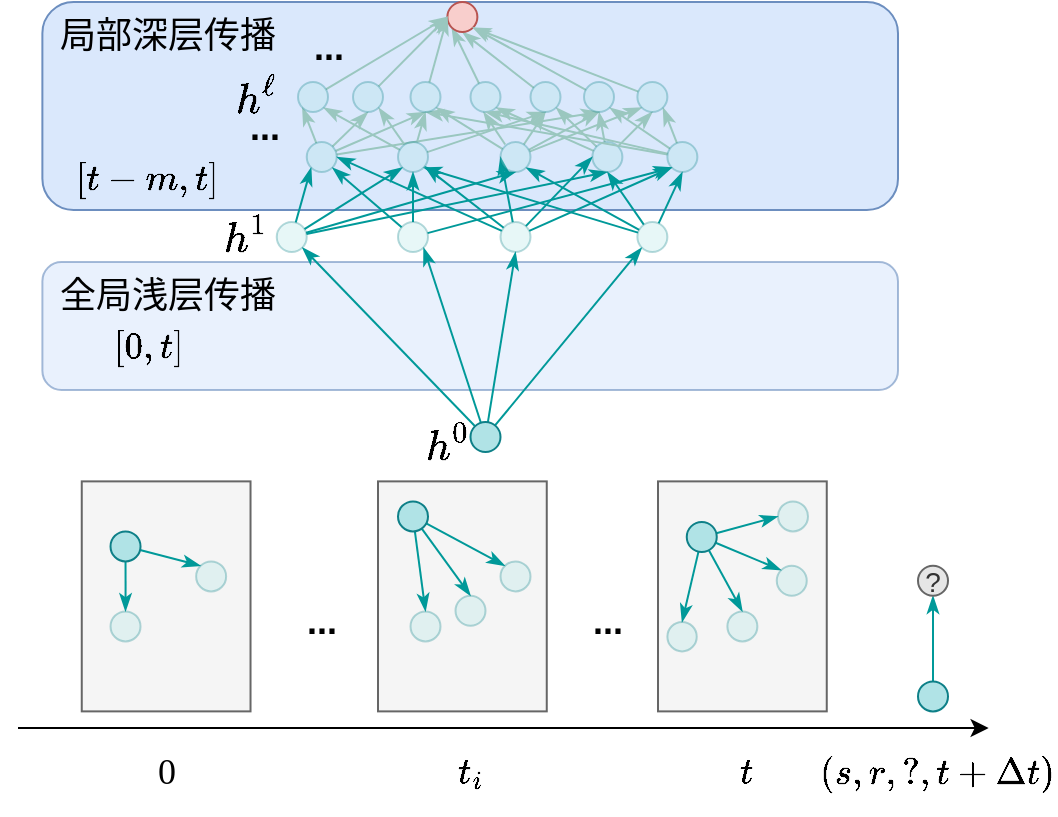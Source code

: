 <mxfile version="26.2.13" pages="2">
  <diagram name="第 1 页" id="WY_2qwwLoTZWnqwvN1N5">
    <mxGraphModel dx="2869" dy="1922" grid="1" gridSize="10" guides="1" tooltips="1" connect="1" arrows="1" fold="1" page="1" pageScale="1" pageWidth="827" pageHeight="1169" math="1" shadow="0">
      <root>
        <mxCell id="0" />
        <mxCell id="1" parent="0" />
        <mxCell id="pogm34RaVMidR476hEA9-1" value="" style="rounded=1;whiteSpace=wrap;html=1;fontFamily=Helvetica;fontSize=18;labelBackgroundColor=default;fillColor=#dae8fc;strokeColor=#6c8ebf;" parent="1" vertex="1">
          <mxGeometry x="-1097.81" y="-1050" width="427.81" height="104" as="geometry" />
        </mxCell>
        <mxCell id="pogm34RaVMidR476hEA9-2" value="" style="rounded=1;whiteSpace=wrap;html=1;fontFamily=Helvetica;fontSize=18;labelBackgroundColor=default;fillColor=#dae8fc;strokeColor=#6c8ebf;opacity=60;" parent="1" vertex="1">
          <mxGeometry x="-1097.81" y="-920" width="427.81" height="64" as="geometry" />
        </mxCell>
        <mxCell id="pogm34RaVMidR476hEA9-3" value="" style="rounded=0;whiteSpace=wrap;html=1;fillColor=#f5f5f5;strokeColor=#666666;fontColor=#333333;fontSize=18;" parent="1" vertex="1">
          <mxGeometry x="-1078.12" y="-810.31" width="84.38" height="115" as="geometry" />
        </mxCell>
        <mxCell id="pogm34RaVMidR476hEA9-4" style="edgeStyle=orthogonalEdgeStyle;curved=1;rounded=0;orthogonalLoop=1;jettySize=auto;html=1;entryX=0.5;entryY=0;entryDx=0;entryDy=0;strokeColor=#009999;endArrow=classicThin;endFill=1;fontSize=18;" parent="1" source="pogm34RaVMidR476hEA9-6" target="pogm34RaVMidR476hEA9-8" edge="1">
          <mxGeometry relative="1" as="geometry" />
        </mxCell>
        <mxCell id="pogm34RaVMidR476hEA9-5" style="edgeStyle=none;shape=connector;rounded=0;orthogonalLoop=1;jettySize=auto;html=1;entryX=0;entryY=0;entryDx=0;entryDy=0;strokeColor=#009999;align=center;verticalAlign=middle;fontFamily=Helvetica;fontSize=18;fontColor=default;labelBackgroundColor=default;endArrow=classicThin;endFill=1;" parent="1" source="pogm34RaVMidR476hEA9-6" target="pogm34RaVMidR476hEA9-7" edge="1">
          <mxGeometry relative="1" as="geometry" />
        </mxCell>
        <mxCell id="pogm34RaVMidR476hEA9-6" value="" style="ellipse;whiteSpace=wrap;html=1;aspect=fixed;fillColor=#b0e3e6;strokeColor=#0e8088;fontSize=18;" parent="1" vertex="1">
          <mxGeometry x="-1063.74" y="-785.31" width="15" height="15" as="geometry" />
        </mxCell>
        <mxCell id="pogm34RaVMidR476hEA9-7" value="" style="ellipse;whiteSpace=wrap;html=1;aspect=fixed;fillColor=#b0e3e6;strokeColor=#0e8088;opacity=30;fontSize=18;" parent="1" vertex="1">
          <mxGeometry x="-1020.93" y="-770.31" width="15" height="15" as="geometry" />
        </mxCell>
        <mxCell id="pogm34RaVMidR476hEA9-8" value="" style="ellipse;whiteSpace=wrap;html=1;aspect=fixed;fillColor=#b0e3e6;strokeColor=#0e8088;opacity=30;fontSize=18;" parent="1" vertex="1">
          <mxGeometry x="-1063.74" y="-745.31" width="15" height="15" as="geometry" />
        </mxCell>
        <mxCell id="pogm34RaVMidR476hEA9-9" value="" style="rounded=0;whiteSpace=wrap;html=1;fillColor=#f5f5f5;strokeColor=#666666;fontColor=#333333;fontSize=18;" parent="1" vertex="1">
          <mxGeometry x="-930.0" y="-810.31" width="84.38" height="115" as="geometry" />
        </mxCell>
        <mxCell id="pogm34RaVMidR476hEA9-10" style="rounded=0;orthogonalLoop=1;jettySize=auto;html=1;entryX=0.5;entryY=0;entryDx=0;entryDy=0;strokeColor=#009999;endArrow=classicThin;endFill=1;fontSize=18;" parent="1" source="pogm34RaVMidR476hEA9-13" target="pogm34RaVMidR476hEA9-15" edge="1">
          <mxGeometry relative="1" as="geometry" />
        </mxCell>
        <mxCell id="pogm34RaVMidR476hEA9-11" style="rounded=0;orthogonalLoop=1;jettySize=auto;html=1;entryX=0;entryY=0;entryDx=0;entryDy=0;strokeColor=#009999;align=center;verticalAlign=middle;fontFamily=Helvetica;fontSize=18;fontColor=default;labelBackgroundColor=default;endArrow=classicThin;endFill=1;" parent="1" source="pogm34RaVMidR476hEA9-13" target="pogm34RaVMidR476hEA9-16" edge="1">
          <mxGeometry relative="1" as="geometry" />
        </mxCell>
        <mxCell id="pogm34RaVMidR476hEA9-12" style="edgeStyle=none;shape=connector;rounded=0;orthogonalLoop=1;jettySize=auto;html=1;entryX=0.5;entryY=0;entryDx=0;entryDy=0;strokeColor=#009999;align=center;verticalAlign=middle;fontFamily=Helvetica;fontSize=18;fontColor=default;labelBackgroundColor=default;endArrow=classicThin;endFill=1;" parent="1" source="pogm34RaVMidR476hEA9-13" target="pogm34RaVMidR476hEA9-14" edge="1">
          <mxGeometry relative="1" as="geometry" />
        </mxCell>
        <mxCell id="pogm34RaVMidR476hEA9-13" value="" style="ellipse;whiteSpace=wrap;html=1;aspect=fixed;fillColor=#b0e3e6;strokeColor=#0e8088;fontSize=18;" parent="1" vertex="1">
          <mxGeometry x="-920.0" y="-800.31" width="15" height="15" as="geometry" />
        </mxCell>
        <mxCell id="pogm34RaVMidR476hEA9-14" value="" style="ellipse;whiteSpace=wrap;html=1;aspect=fixed;fillColor=#b0e3e6;strokeColor=#0e8088;opacity=30;fontSize=18;" parent="1" vertex="1">
          <mxGeometry x="-891.25" y="-753.12" width="15" height="15" as="geometry" />
        </mxCell>
        <mxCell id="pogm34RaVMidR476hEA9-15" value="" style="ellipse;whiteSpace=wrap;html=1;aspect=fixed;fillColor=#b0e3e6;strokeColor=#0e8088;opacity=30;fontSize=18;" parent="1" vertex="1">
          <mxGeometry x="-913.75" y="-745.31" width="15" height="15" as="geometry" />
        </mxCell>
        <mxCell id="pogm34RaVMidR476hEA9-16" value="" style="ellipse;whiteSpace=wrap;html=1;aspect=fixed;fillColor=#b0e3e6;strokeColor=#0e8088;opacity=30;fontSize=18;" parent="1" vertex="1">
          <mxGeometry x="-868.75" y="-770.31" width="15" height="15" as="geometry" />
        </mxCell>
        <mxCell id="pogm34RaVMidR476hEA9-17" value="" style="rounded=0;whiteSpace=wrap;html=1;fillColor=#f5f5f5;strokeColor=#666666;fontColor=#333333;fontSize=18;" parent="1" vertex="1">
          <mxGeometry x="-790" y="-810.31" width="84.38" height="115" as="geometry" />
        </mxCell>
        <mxCell id="pogm34RaVMidR476hEA9-18" style="edgeStyle=none;shape=connector;rounded=0;orthogonalLoop=1;jettySize=auto;html=1;entryX=0;entryY=0.5;entryDx=0;entryDy=0;strokeColor=#009999;align=center;verticalAlign=middle;fontFamily=Helvetica;fontSize=18;fontColor=default;labelBackgroundColor=default;endArrow=classicThin;endFill=1;" parent="1" source="pogm34RaVMidR476hEA9-22" target="pogm34RaVMidR476hEA9-23" edge="1">
          <mxGeometry relative="1" as="geometry" />
        </mxCell>
        <mxCell id="pogm34RaVMidR476hEA9-19" style="edgeStyle=none;shape=connector;rounded=0;orthogonalLoop=1;jettySize=auto;html=1;entryX=0;entryY=0;entryDx=0;entryDy=0;strokeColor=#009999;align=center;verticalAlign=middle;fontFamily=Helvetica;fontSize=18;fontColor=default;labelBackgroundColor=default;endArrow=classicThin;endFill=1;" parent="1" source="pogm34RaVMidR476hEA9-22" target="pogm34RaVMidR476hEA9-26" edge="1">
          <mxGeometry relative="1" as="geometry" />
        </mxCell>
        <mxCell id="pogm34RaVMidR476hEA9-20" style="edgeStyle=none;shape=connector;rounded=0;orthogonalLoop=1;jettySize=auto;html=1;entryX=0.5;entryY=1;entryDx=0;entryDy=0;strokeColor=#009999;align=center;verticalAlign=middle;fontFamily=Helvetica;fontSize=18;fontColor=default;labelBackgroundColor=default;endArrow=classicThin;endFill=1;" parent="1" source="pogm34RaVMidR476hEA9-22" target="pogm34RaVMidR476hEA9-24" edge="1">
          <mxGeometry relative="1" as="geometry" />
        </mxCell>
        <mxCell id="pogm34RaVMidR476hEA9-21" style="edgeStyle=none;shape=connector;rounded=0;orthogonalLoop=1;jettySize=auto;html=1;entryX=0.5;entryY=0;entryDx=0;entryDy=0;strokeColor=#009999;align=center;verticalAlign=middle;fontFamily=Helvetica;fontSize=18;fontColor=default;labelBackgroundColor=default;endArrow=classicThin;endFill=1;" parent="1" source="pogm34RaVMidR476hEA9-22" target="pogm34RaVMidR476hEA9-25" edge="1">
          <mxGeometry relative="1" as="geometry" />
        </mxCell>
        <mxCell id="pogm34RaVMidR476hEA9-22" value="" style="ellipse;whiteSpace=wrap;html=1;aspect=fixed;fillColor=#b0e3e6;strokeColor=#0e8088;fontSize=18;" parent="1" vertex="1">
          <mxGeometry x="-775.62" y="-790" width="15" height="15" as="geometry" />
        </mxCell>
        <mxCell id="pogm34RaVMidR476hEA9-23" value="" style="ellipse;whiteSpace=wrap;html=1;aspect=fixed;fillColor=#b0e3e6;strokeColor=#0e8088;opacity=30;fontSize=18;" parent="1" vertex="1">
          <mxGeometry x="-730" y="-800.31" width="15" height="15" as="geometry" />
        </mxCell>
        <mxCell id="pogm34RaVMidR476hEA9-24" value="" style="ellipse;whiteSpace=wrap;html=1;aspect=fixed;fillColor=#b0e3e6;strokeColor=#0e8088;opacity=30;direction=west;fontSize=18;" parent="1" vertex="1">
          <mxGeometry x="-755.31" y="-745.31" width="15" height="15" as="geometry" />
        </mxCell>
        <mxCell id="pogm34RaVMidR476hEA9-25" value="" style="ellipse;whiteSpace=wrap;html=1;aspect=fixed;fillColor=#b0e3e6;strokeColor=#0e8088;opacity=30;fontSize=18;" parent="1" vertex="1">
          <mxGeometry x="-785.31" y="-740" width="14.69" height="14.69" as="geometry" />
        </mxCell>
        <mxCell id="pogm34RaVMidR476hEA9-26" value="" style="ellipse;whiteSpace=wrap;html=1;aspect=fixed;fillColor=#b0e3e6;strokeColor=#0e8088;opacity=30;fontSize=18;" parent="1" vertex="1">
          <mxGeometry x="-730.62" y="-768.12" width="15" height="15" as="geometry" />
        </mxCell>
        <mxCell id="pogm34RaVMidR476hEA9-27" value="" style="endArrow=classic;html=1;rounded=0;fontSize=18;" parent="1" edge="1">
          <mxGeometry width="50" height="50" relative="1" as="geometry">
            <mxPoint x="-1110" y="-687" as="sourcePoint" />
            <mxPoint x="-624.68" y="-686.98" as="targetPoint" />
          </mxGeometry>
        </mxCell>
        <mxCell id="pogm34RaVMidR476hEA9-29" value="&lt;font face=&quot;Times New Roman&quot;&gt;0&lt;/font&gt;" style="text;html=1;align=center;verticalAlign=middle;resizable=0;points=[];autosize=1;strokeColor=none;fillColor=none;fontSize=18;" parent="1" vertex="1">
          <mxGeometry x="-1050.93" y="-685" width="30" height="40" as="geometry" />
        </mxCell>
        <mxCell id="pogm34RaVMidR476hEA9-30" value="&lt;font face=&quot;Times New Roman&quot;&gt;$$t_i$$&lt;/font&gt;" style="text;html=1;align=center;verticalAlign=middle;resizable=0;points=[];autosize=1;strokeColor=none;fillColor=none;fontSize=18;" parent="1" vertex="1">
          <mxGeometry x="-923.75" y="-685" width="80" height="40" as="geometry" />
        </mxCell>
        <mxCell id="pogm34RaVMidR476hEA9-31" value="&lt;font face=&quot;Times New Roman&quot;&gt;$$t$$&lt;/font&gt;" style="text;html=1;align=center;verticalAlign=middle;resizable=0;points=[];autosize=1;strokeColor=none;fillColor=none;fontSize=18;" parent="1" vertex="1">
          <mxGeometry x="-775.62" y="-685" width="60" height="40" as="geometry" />
        </mxCell>
        <mxCell id="pogm34RaVMidR476hEA9-32" value="&lt;b&gt;&lt;font&gt;...&lt;/font&gt;&lt;/b&gt;" style="text;html=1;align=center;verticalAlign=middle;whiteSpace=wrap;rounded=0;fontSize=18;" parent="1" vertex="1">
          <mxGeometry x="-845.31" y="-755.31" width="60" height="30" as="geometry" />
        </mxCell>
        <mxCell id="pogm34RaVMidR476hEA9-33" style="edgeStyle=none;shape=connector;rounded=0;orthogonalLoop=1;jettySize=auto;html=1;entryX=0.5;entryY=1;entryDx=0;entryDy=0;strokeColor=#009999;align=center;verticalAlign=middle;fontFamily=Helvetica;fontSize=18;fontColor=default;labelBackgroundColor=default;endArrow=classicThin;endFill=1;" parent="1" source="pogm34RaVMidR476hEA9-34" target="pogm34RaVMidR476hEA9-38" edge="1">
          <mxGeometry relative="1" as="geometry" />
        </mxCell>
        <mxCell id="pogm34RaVMidR476hEA9-34" value="" style="ellipse;whiteSpace=wrap;html=1;aspect=fixed;fillColor=#b0e3e6;strokeColor=#0e8088;fontSize=18;" parent="1" vertex="1">
          <mxGeometry x="-660.0" y="-710.31" width="15" height="15" as="geometry" />
        </mxCell>
        <mxCell id="pogm34RaVMidR476hEA9-35" value="" style="shape=tableRow;horizontal=0;startSize=0;swimlaneHead=0;swimlaneBody=0;strokeColor=inherit;top=0;left=0;bottom=0;right=0;collapsible=0;dropTarget=0;fillColor=none;points=[[0,0.5],[1,0.5]];portConstraint=eastwest;fontSize=18;" parent="1" vertex="1">
          <mxGeometry x="-1118.12" y="-840" width="40" height="10" as="geometry" />
        </mxCell>
        <mxCell id="pogm34RaVMidR476hEA9-36" value="" style="shape=tableRow;horizontal=0;startSize=0;swimlaneHead=0;swimlaneBody=0;strokeColor=inherit;top=0;left=0;bottom=0;right=0;collapsible=0;dropTarget=0;fillColor=none;points=[[0,0.5],[1,0.5]];portConstraint=eastwest;fontSize=18;" parent="1" vertex="1">
          <mxGeometry x="-1118.12" y="-856" width="40" height="10" as="geometry" />
        </mxCell>
        <mxCell id="pogm34RaVMidR476hEA9-37" value="&lt;font face=&quot;Times New Roman&quot;&gt;$$(s,r,?,t+\Delta t)$$&lt;/font&gt;" style="text;html=1;align=center;verticalAlign=middle;whiteSpace=wrap;rounded=0;fontFamily=Helvetica;fontSize=18;fontColor=default;labelBackgroundColor=none;" parent="1" vertex="1">
          <mxGeometry x="-680" y="-680" width="60" height="30" as="geometry" />
        </mxCell>
        <mxCell id="pogm34RaVMidR476hEA9-38" value="&lt;font style=&quot;font-size: 14px;&quot;&gt;?&lt;/font&gt;" style="ellipse;whiteSpace=wrap;html=1;aspect=fixed;fillColor=#E6E6E6;strokeColor=#666666;fontColor=#333333;fontSize=18;" parent="1" vertex="1">
          <mxGeometry x="-660" y="-768.12" width="15" height="15" as="geometry" />
        </mxCell>
        <mxCell id="pogm34RaVMidR476hEA9-39" value="&lt;b&gt;&lt;font&gt;...&lt;/font&gt;&lt;/b&gt;" style="text;html=1;align=center;verticalAlign=middle;whiteSpace=wrap;rounded=0;fontSize=18;" parent="1" vertex="1">
          <mxGeometry x="-988.13" y="-755.31" width="60" height="30" as="geometry" />
        </mxCell>
        <mxCell id="pogm34RaVMidR476hEA9-40" style="edgeStyle=none;shape=connector;rounded=0;orthogonalLoop=1;jettySize=auto;html=1;entryX=1;entryY=1;entryDx=0;entryDy=0;strokeColor=#009999;align=center;verticalAlign=middle;fontFamily=Helvetica;fontSize=18;fontColor=default;labelBackgroundColor=default;endArrow=classicThin;endFill=1;" parent="1" source="pogm34RaVMidR476hEA9-44" target="pogm34RaVMidR476hEA9-65" edge="1">
          <mxGeometry relative="1" as="geometry" />
        </mxCell>
        <mxCell id="pogm34RaVMidR476hEA9-41" style="edgeStyle=none;shape=connector;rounded=0;orthogonalLoop=1;jettySize=auto;html=1;entryX=1;entryY=1;entryDx=0;entryDy=0;strokeColor=#009999;align=center;verticalAlign=middle;fontFamily=Helvetica;fontSize=18;fontColor=default;labelBackgroundColor=default;endArrow=classicThin;endFill=1;" parent="1" source="pogm34RaVMidR476hEA9-44" target="pogm34RaVMidR476hEA9-49" edge="1">
          <mxGeometry relative="1" as="geometry" />
        </mxCell>
        <mxCell id="pogm34RaVMidR476hEA9-42" style="edgeStyle=none;shape=connector;rounded=0;orthogonalLoop=1;jettySize=auto;html=1;entryX=0.5;entryY=1;entryDx=0;entryDy=0;strokeColor=#009999;align=center;verticalAlign=middle;fontFamily=Helvetica;fontSize=18;fontColor=default;labelBackgroundColor=default;endArrow=classicThin;endFill=1;" parent="1" source="pogm34RaVMidR476hEA9-44" target="pogm34RaVMidR476hEA9-55" edge="1">
          <mxGeometry relative="1" as="geometry" />
        </mxCell>
        <mxCell id="pogm34RaVMidR476hEA9-43" style="edgeStyle=none;shape=connector;rounded=0;orthogonalLoop=1;jettySize=auto;html=1;entryX=0;entryY=1;entryDx=0;entryDy=0;strokeColor=#009999;align=center;verticalAlign=middle;fontFamily=Helvetica;fontSize=18;fontColor=default;labelBackgroundColor=default;endArrow=classicThin;endFill=1;" parent="1" source="pogm34RaVMidR476hEA9-44" target="pogm34RaVMidR476hEA9-60" edge="1">
          <mxGeometry relative="1" as="geometry" />
        </mxCell>
        <mxCell id="pogm34RaVMidR476hEA9-44" value="" style="ellipse;whiteSpace=wrap;html=1;aspect=fixed;fillColor=#b0e3e6;strokeColor=#0e8088;fontSize=18;" parent="1" vertex="1">
          <mxGeometry x="-883.75" y="-840" width="15" height="15" as="geometry" />
        </mxCell>
        <mxCell id="pogm34RaVMidR476hEA9-45" value="$$h^0$$" style="text;html=1;align=center;verticalAlign=middle;whiteSpace=wrap;rounded=0;fontFamily=Helvetica;fontSize=18;fontColor=default;labelBackgroundColor=none;" parent="1" vertex="1">
          <mxGeometry x="-910.31" y="-840" width="30" height="24" as="geometry" />
        </mxCell>
        <mxCell id="pogm34RaVMidR476hEA9-46" style="edgeStyle=none;shape=connector;rounded=0;orthogonalLoop=1;jettySize=auto;html=1;entryX=1;entryY=1;entryDx=0;entryDy=0;strokeColor=#009999;align=center;verticalAlign=middle;fontFamily=Helvetica;fontSize=18;fontColor=default;labelBackgroundColor=default;endArrow=classicThin;endFill=1;" parent="1" source="pogm34RaVMidR476hEA9-49" target="pogm34RaVMidR476hEA9-70" edge="1">
          <mxGeometry relative="1" as="geometry" />
        </mxCell>
        <mxCell id="pogm34RaVMidR476hEA9-47" style="edgeStyle=none;shape=connector;rounded=0;orthogonalLoop=1;jettySize=auto;html=1;entryX=0.5;entryY=1;entryDx=0;entryDy=0;strokeColor=#009999;align=center;verticalAlign=middle;fontFamily=Helvetica;fontSize=18;fontColor=default;labelBackgroundColor=default;endArrow=classicThin;endFill=1;" parent="1" source="pogm34RaVMidR476hEA9-49" target="pogm34RaVMidR476hEA9-75" edge="1">
          <mxGeometry relative="1" as="geometry" />
        </mxCell>
        <mxCell id="pogm34RaVMidR476hEA9-48" style="edgeStyle=none;shape=connector;rounded=0;orthogonalLoop=1;jettySize=auto;html=1;entryX=0;entryY=1;entryDx=0;entryDy=0;strokeColor=#009999;align=center;verticalAlign=middle;fontFamily=Helvetica;fontSize=18;fontColor=default;labelBackgroundColor=default;endArrow=classicThin;endFill=1;" parent="1" source="pogm34RaVMidR476hEA9-49" target="pogm34RaVMidR476hEA9-98" edge="1">
          <mxGeometry relative="1" as="geometry" />
        </mxCell>
        <mxCell id="pogm34RaVMidR476hEA9-49" value="" style="ellipse;whiteSpace=wrap;html=1;aspect=fixed;fillColor=#b0e3e6;strokeColor=#0e8088;opacity=30;fontSize=18;" parent="1" vertex="1">
          <mxGeometry x="-920" y="-940" width="15" height="15" as="geometry" />
        </mxCell>
        <mxCell id="pogm34RaVMidR476hEA9-50" style="edgeStyle=none;shape=connector;rounded=0;orthogonalLoop=1;jettySize=auto;html=1;entryX=0;entryY=0.5;entryDx=0;entryDy=0;strokeColor=#009999;align=center;verticalAlign=middle;fontFamily=Helvetica;fontSize=18;fontColor=default;labelBackgroundColor=default;endArrow=classicThin;endFill=1;" parent="1" source="pogm34RaVMidR476hEA9-55" target="pogm34RaVMidR476hEA9-81" edge="1">
          <mxGeometry relative="1" as="geometry" />
        </mxCell>
        <mxCell id="pogm34RaVMidR476hEA9-51" style="edgeStyle=none;shape=connector;rounded=0;orthogonalLoop=1;jettySize=auto;html=1;strokeColor=#009999;align=center;verticalAlign=middle;fontFamily=Helvetica;fontSize=18;fontColor=default;labelBackgroundColor=default;endArrow=classicThin;endFill=1;" parent="1" source="pogm34RaVMidR476hEA9-55" target="pogm34RaVMidR476hEA9-75" edge="1">
          <mxGeometry relative="1" as="geometry" />
        </mxCell>
        <mxCell id="pogm34RaVMidR476hEA9-52" style="edgeStyle=none;shape=connector;rounded=0;orthogonalLoop=1;jettySize=auto;html=1;entryX=0;entryY=0.5;entryDx=0;entryDy=0;strokeColor=#009999;align=center;verticalAlign=middle;fontFamily=Helvetica;fontSize=18;fontColor=default;labelBackgroundColor=default;endArrow=classicThin;endFill=1;" parent="1" source="pogm34RaVMidR476hEA9-55" target="pogm34RaVMidR476hEA9-86" edge="1">
          <mxGeometry relative="1" as="geometry" />
        </mxCell>
        <mxCell id="pogm34RaVMidR476hEA9-53" style="edgeStyle=none;shape=connector;rounded=0;orthogonalLoop=1;jettySize=auto;html=1;entryX=1;entryY=0.5;entryDx=0;entryDy=0;strokeColor=#009999;align=center;verticalAlign=middle;fontFamily=Helvetica;fontSize=18;fontColor=default;labelBackgroundColor=default;endArrow=classicThin;endFill=1;" parent="1" source="pogm34RaVMidR476hEA9-55" target="pogm34RaVMidR476hEA9-70" edge="1">
          <mxGeometry relative="1" as="geometry" />
        </mxCell>
        <mxCell id="pogm34RaVMidR476hEA9-54" style="edgeStyle=none;shape=connector;rounded=0;orthogonalLoop=1;jettySize=auto;html=1;entryX=0;entryY=1;entryDx=0;entryDy=0;strokeColor=#009999;align=center;verticalAlign=middle;fontFamily=Helvetica;fontSize=18;fontColor=default;labelBackgroundColor=default;endArrow=classicThin;endFill=1;" parent="1" source="pogm34RaVMidR476hEA9-55" target="pogm34RaVMidR476hEA9-98" edge="1">
          <mxGeometry relative="1" as="geometry" />
        </mxCell>
        <mxCell id="pogm34RaVMidR476hEA9-55" value="" style="ellipse;whiteSpace=wrap;html=1;aspect=fixed;fillColor=#b0e3e6;strokeColor=#0e8088;opacity=30;fontSize=18;" parent="1" vertex="1">
          <mxGeometry x="-868.75" y="-940" width="15" height="15" as="geometry" />
        </mxCell>
        <mxCell id="pogm34RaVMidR476hEA9-56" style="edgeStyle=none;shape=connector;rounded=0;orthogonalLoop=1;jettySize=auto;html=1;entryX=1;entryY=1;entryDx=0;entryDy=0;strokeColor=#009999;align=center;verticalAlign=middle;fontFamily=Helvetica;fontSize=18;fontColor=default;labelBackgroundColor=default;endArrow=classicThin;endFill=1;" parent="1" source="pogm34RaVMidR476hEA9-60" target="pogm34RaVMidR476hEA9-81" edge="1">
          <mxGeometry relative="1" as="geometry" />
        </mxCell>
        <mxCell id="pogm34RaVMidR476hEA9-57" style="edgeStyle=none;shape=connector;rounded=0;orthogonalLoop=1;jettySize=auto;html=1;entryX=0.5;entryY=1;entryDx=0;entryDy=0;strokeColor=#009999;align=center;verticalAlign=middle;fontFamily=Helvetica;fontSize=18;fontColor=default;labelBackgroundColor=default;endArrow=classicThin;endFill=1;" parent="1" source="pogm34RaVMidR476hEA9-60" target="pogm34RaVMidR476hEA9-86" edge="1">
          <mxGeometry relative="1" as="geometry" />
        </mxCell>
        <mxCell id="pogm34RaVMidR476hEA9-58" style="edgeStyle=none;shape=connector;rounded=0;orthogonalLoop=1;jettySize=auto;html=1;entryX=1;entryY=1;entryDx=0;entryDy=0;strokeColor=#009999;align=center;verticalAlign=middle;fontFamily=Helvetica;fontSize=18;fontColor=default;labelBackgroundColor=default;endArrow=classicThin;endFill=1;" parent="1" source="pogm34RaVMidR476hEA9-60" target="pogm34RaVMidR476hEA9-75" edge="1">
          <mxGeometry relative="1" as="geometry" />
        </mxCell>
        <mxCell id="pogm34RaVMidR476hEA9-59" style="edgeStyle=none;shape=connector;rounded=0;orthogonalLoop=1;jettySize=auto;html=1;entryX=0.5;entryY=1;entryDx=0;entryDy=0;strokeColor=#009999;align=center;verticalAlign=middle;fontFamily=Helvetica;fontSize=18;fontColor=default;labelBackgroundColor=default;endArrow=classicThin;endFill=1;" parent="1" source="pogm34RaVMidR476hEA9-60" target="pogm34RaVMidR476hEA9-98" edge="1">
          <mxGeometry relative="1" as="geometry" />
        </mxCell>
        <mxCell id="pogm34RaVMidR476hEA9-60" value="" style="ellipse;whiteSpace=wrap;html=1;aspect=fixed;fillColor=#b0e3e6;strokeColor=#0e8088;opacity=30;fontSize=18;" parent="1" vertex="1">
          <mxGeometry x="-800.31" y="-940" width="15" height="15" as="geometry" />
        </mxCell>
        <mxCell id="pogm34RaVMidR476hEA9-61" style="edgeStyle=none;shape=connector;rounded=0;orthogonalLoop=1;jettySize=auto;html=1;entryX=0;entryY=1;entryDx=0;entryDy=0;strokeColor=#009999;align=center;verticalAlign=middle;fontFamily=Helvetica;fontSize=18;fontColor=default;labelBackgroundColor=default;endArrow=classicThin;endFill=1;" parent="1" source="pogm34RaVMidR476hEA9-65" target="pogm34RaVMidR476hEA9-70" edge="1">
          <mxGeometry relative="1" as="geometry" />
        </mxCell>
        <mxCell id="pogm34RaVMidR476hEA9-62" style="edgeStyle=none;shape=connector;rounded=0;orthogonalLoop=1;jettySize=auto;html=1;entryX=0;entryY=1;entryDx=0;entryDy=0;strokeColor=#009999;align=center;verticalAlign=middle;fontFamily=Helvetica;fontSize=18;fontColor=default;labelBackgroundColor=default;endArrow=classicThin;endFill=1;" parent="1" source="pogm34RaVMidR476hEA9-65" target="pogm34RaVMidR476hEA9-75" edge="1">
          <mxGeometry relative="1" as="geometry" />
        </mxCell>
        <mxCell id="pogm34RaVMidR476hEA9-63" style="edgeStyle=none;shape=connector;rounded=0;orthogonalLoop=1;jettySize=auto;html=1;entryX=0.5;entryY=1;entryDx=0;entryDy=0;strokeColor=#009999;align=center;verticalAlign=middle;fontFamily=Helvetica;fontSize=18;fontColor=default;labelBackgroundColor=default;endArrow=classicThin;endFill=1;" parent="1" source="pogm34RaVMidR476hEA9-65" target="pogm34RaVMidR476hEA9-81" edge="1">
          <mxGeometry relative="1" as="geometry" />
        </mxCell>
        <mxCell id="pogm34RaVMidR476hEA9-64" style="edgeStyle=none;shape=connector;rounded=0;orthogonalLoop=1;jettySize=auto;html=1;entryX=0.5;entryY=1;entryDx=0;entryDy=0;strokeColor=#009999;align=center;verticalAlign=middle;fontFamily=Helvetica;fontSize=18;fontColor=default;labelBackgroundColor=default;endArrow=classicThin;endFill=1;" parent="1" source="pogm34RaVMidR476hEA9-65" target="pogm34RaVMidR476hEA9-86" edge="1">
          <mxGeometry relative="1" as="geometry" />
        </mxCell>
        <mxCell id="pogm34RaVMidR476hEA9-65" value="" style="ellipse;whiteSpace=wrap;html=1;aspect=fixed;fillColor=#b0e3e6;strokeColor=#0e8088;opacity=30;fontSize=18;" parent="1" vertex="1">
          <mxGeometry x="-980.63" y="-940" width="15" height="15" as="geometry" />
        </mxCell>
        <mxCell id="pogm34RaVMidR476hEA9-66" style="edgeStyle=none;shape=connector;rounded=0;orthogonalLoop=1;jettySize=auto;html=1;entryX=0;entryY=1;entryDx=0;entryDy=0;strokeColor=#9AC7BF;align=center;verticalAlign=middle;fontFamily=Helvetica;fontSize=18;fontColor=default;labelBackgroundColor=default;endArrow=classicThin;endFill=1;" parent="1" source="pogm34RaVMidR476hEA9-70" target="pogm34RaVMidR476hEA9-100" edge="1">
          <mxGeometry relative="1" as="geometry" />
        </mxCell>
        <mxCell id="pogm34RaVMidR476hEA9-67" style="edgeStyle=none;shape=connector;rounded=0;orthogonalLoop=1;jettySize=auto;html=1;entryX=0.5;entryY=1;entryDx=0;entryDy=0;strokeColor=#9AC7BF;align=center;verticalAlign=middle;fontFamily=Helvetica;fontSize=18;fontColor=default;labelBackgroundColor=default;endArrow=classicThin;endFill=1;" parent="1" source="pogm34RaVMidR476hEA9-70" target="pogm34RaVMidR476hEA9-88" edge="1">
          <mxGeometry relative="1" as="geometry" />
        </mxCell>
        <mxCell id="pogm34RaVMidR476hEA9-68" style="edgeStyle=none;shape=connector;rounded=0;orthogonalLoop=1;jettySize=auto;html=1;entryX=0.5;entryY=1;entryDx=0;entryDy=0;strokeColor=#9AC7BF;align=center;verticalAlign=middle;fontFamily=Helvetica;fontSize=18;fontColor=default;labelBackgroundColor=default;endArrow=classicThin;endFill=1;" parent="1" source="pogm34RaVMidR476hEA9-70" target="pogm34RaVMidR476hEA9-102" edge="1">
          <mxGeometry relative="1" as="geometry" />
        </mxCell>
        <mxCell id="pogm34RaVMidR476hEA9-69" style="edgeStyle=none;shape=connector;rounded=0;orthogonalLoop=1;jettySize=auto;html=1;entryX=0.5;entryY=1;entryDx=0;entryDy=0;strokeColor=#9AC7BF;align=center;verticalAlign=middle;fontFamily=Helvetica;fontSize=18;fontColor=default;labelBackgroundColor=default;endArrow=classicThin;endFill=1;" parent="1" source="pogm34RaVMidR476hEA9-70" target="pogm34RaVMidR476hEA9-104" edge="1">
          <mxGeometry relative="1" as="geometry" />
        </mxCell>
        <mxCell id="pogm34RaVMidR476hEA9-70" value="" style="ellipse;whiteSpace=wrap;html=1;aspect=fixed;fillColor=#b0e3e6;strokeColor=#0e8088;opacity=30;fontSize=18;" parent="1" vertex="1">
          <mxGeometry x="-965.63" y="-980" width="15" height="15" as="geometry" />
        </mxCell>
        <mxCell id="pogm34RaVMidR476hEA9-71" style="edgeStyle=none;shape=connector;rounded=0;orthogonalLoop=1;jettySize=auto;html=1;entryX=1;entryY=1;entryDx=0;entryDy=0;strokeColor=#9AC7BF;align=center;verticalAlign=middle;fontFamily=Helvetica;fontSize=18;fontColor=default;labelBackgroundColor=default;endArrow=classicThin;endFill=1;" parent="1" source="pogm34RaVMidR476hEA9-75" target="pogm34RaVMidR476hEA9-88" edge="1">
          <mxGeometry relative="1" as="geometry" />
        </mxCell>
        <mxCell id="pogm34RaVMidR476hEA9-72" style="edgeStyle=none;shape=connector;rounded=0;orthogonalLoop=1;jettySize=auto;html=1;entryX=1;entryY=1;entryDx=0;entryDy=0;strokeColor=#9AC7BF;align=center;verticalAlign=middle;fontFamily=Helvetica;fontSize=18;fontColor=default;labelBackgroundColor=default;endArrow=classicThin;endFill=1;" parent="1" source="pogm34RaVMidR476hEA9-75" target="pogm34RaVMidR476hEA9-100" edge="1">
          <mxGeometry relative="1" as="geometry" />
        </mxCell>
        <mxCell id="pogm34RaVMidR476hEA9-73" style="edgeStyle=none;shape=connector;rounded=0;orthogonalLoop=1;jettySize=auto;html=1;entryX=0.5;entryY=1;entryDx=0;entryDy=0;strokeColor=#9AC7BF;align=center;verticalAlign=middle;fontFamily=Helvetica;fontSize=18;fontColor=default;labelBackgroundColor=default;endArrow=classicThin;endFill=1;" parent="1" source="pogm34RaVMidR476hEA9-75" target="pogm34RaVMidR476hEA9-102" edge="1">
          <mxGeometry relative="1" as="geometry" />
        </mxCell>
        <mxCell id="pogm34RaVMidR476hEA9-74" style="edgeStyle=none;shape=connector;rounded=0;orthogonalLoop=1;jettySize=auto;html=1;entryX=0.5;entryY=1;entryDx=0;entryDy=0;strokeColor=#9AC7BF;align=center;verticalAlign=middle;fontFamily=Helvetica;fontSize=18;fontColor=default;labelBackgroundColor=default;endArrow=classicThin;endFill=1;" parent="1" source="pogm34RaVMidR476hEA9-75" target="pogm34RaVMidR476hEA9-92" edge="1">
          <mxGeometry relative="1" as="geometry" />
        </mxCell>
        <mxCell id="pogm34RaVMidR476hEA9-75" value="" style="ellipse;whiteSpace=wrap;html=1;aspect=fixed;fillColor=#b0e3e6;strokeColor=#0e8088;opacity=30;fontSize=18;" parent="1" vertex="1">
          <mxGeometry x="-920" y="-980" width="15" height="15" as="geometry" />
        </mxCell>
        <mxCell id="pogm34RaVMidR476hEA9-76" style="edgeStyle=none;shape=connector;rounded=0;orthogonalLoop=1;jettySize=auto;html=1;entryX=1;entryY=1;entryDx=0;entryDy=0;strokeColor=#9AC7BF;align=center;verticalAlign=middle;fontFamily=Helvetica;fontSize=18;fontColor=default;labelBackgroundColor=default;endArrow=classicThin;endFill=1;" parent="1" source="pogm34RaVMidR476hEA9-81" target="pogm34RaVMidR476hEA9-102" edge="1">
          <mxGeometry relative="1" as="geometry" />
        </mxCell>
        <mxCell id="pogm34RaVMidR476hEA9-77" style="edgeStyle=none;shape=connector;rounded=0;orthogonalLoop=1;jettySize=auto;html=1;entryX=0.5;entryY=1;entryDx=0;entryDy=0;strokeColor=#9AC7BF;align=center;verticalAlign=middle;fontFamily=Helvetica;fontSize=18;fontColor=default;labelBackgroundColor=default;endArrow=classicThin;endFill=1;" parent="1" edge="1">
          <mxGeometry relative="1" as="geometry">
            <mxPoint x="-866.41" y="-978.74" as="sourcePoint" />
            <mxPoint x="-877.25" y="-995" as="targetPoint" />
          </mxGeometry>
        </mxCell>
        <mxCell id="pogm34RaVMidR476hEA9-78" style="edgeStyle=none;shape=connector;rounded=0;orthogonalLoop=1;jettySize=auto;html=1;entryX=0.5;entryY=1;entryDx=0;entryDy=0;strokeColor=#9AC7BF;align=center;verticalAlign=middle;fontFamily=Helvetica;fontSize=18;fontColor=default;labelBackgroundColor=default;endArrow=classicThin;endFill=1;" parent="1" source="pogm34RaVMidR476hEA9-81" target="pogm34RaVMidR476hEA9-92" edge="1">
          <mxGeometry relative="1" as="geometry" />
        </mxCell>
        <mxCell id="pogm34RaVMidR476hEA9-79" style="edgeStyle=none;shape=connector;rounded=0;orthogonalLoop=1;jettySize=auto;html=1;entryX=0.5;entryY=1;entryDx=0;entryDy=0;strokeColor=#9AC7BF;align=center;verticalAlign=middle;fontFamily=Helvetica;fontSize=18;fontColor=default;labelBackgroundColor=default;endArrow=classicThin;endFill=1;" parent="1" source="pogm34RaVMidR476hEA9-81" target="pogm34RaVMidR476hEA9-104" edge="1">
          <mxGeometry relative="1" as="geometry" />
        </mxCell>
        <mxCell id="pogm34RaVMidR476hEA9-80" style="edgeStyle=none;shape=connector;rounded=0;orthogonalLoop=1;jettySize=auto;html=1;entryX=0;entryY=1;entryDx=0;entryDy=0;strokeColor=#9AC7BF;align=center;verticalAlign=middle;fontFamily=Helvetica;fontSize=18;fontColor=default;labelBackgroundColor=default;endArrow=classicThin;endFill=1;" parent="1" source="pogm34RaVMidR476hEA9-81" target="pogm34RaVMidR476hEA9-106" edge="1">
          <mxGeometry relative="1" as="geometry" />
        </mxCell>
        <mxCell id="pogm34RaVMidR476hEA9-81" value="" style="ellipse;whiteSpace=wrap;html=1;aspect=fixed;fillColor=#b0e3e6;strokeColor=#0e8088;opacity=30;fontSize=18;" parent="1" vertex="1">
          <mxGeometry x="-868.75" y="-980" width="15" height="15" as="geometry" />
        </mxCell>
        <mxCell id="pogm34RaVMidR476hEA9-82" style="edgeStyle=none;shape=connector;rounded=0;orthogonalLoop=1;jettySize=auto;html=1;entryX=1;entryY=1;entryDx=0;entryDy=0;strokeColor=#9AC7BF;align=center;verticalAlign=middle;fontFamily=Helvetica;fontSize=18;fontColor=default;labelBackgroundColor=default;endArrow=classicThin;endFill=1;" parent="1" source="pogm34RaVMidR476hEA9-86" target="pogm34RaVMidR476hEA9-90" edge="1">
          <mxGeometry relative="1" as="geometry" />
        </mxCell>
        <mxCell id="pogm34RaVMidR476hEA9-83" style="edgeStyle=none;shape=connector;rounded=0;orthogonalLoop=1;jettySize=auto;html=1;entryX=1;entryY=1;entryDx=0;entryDy=0;strokeColor=#9AC7BF;align=center;verticalAlign=middle;fontFamily=Helvetica;fontSize=18;fontColor=default;labelBackgroundColor=default;endArrow=classicThin;endFill=1;" parent="1" source="pogm34RaVMidR476hEA9-86" target="pogm34RaVMidR476hEA9-92" edge="1">
          <mxGeometry relative="1" as="geometry" />
        </mxCell>
        <mxCell id="pogm34RaVMidR476hEA9-84" style="edgeStyle=none;shape=connector;rounded=0;orthogonalLoop=1;jettySize=auto;html=1;entryX=0.5;entryY=1;entryDx=0;entryDy=0;strokeColor=#9AC7BF;align=center;verticalAlign=middle;fontFamily=Helvetica;fontSize=18;fontColor=default;labelBackgroundColor=default;endArrow=classicThin;endFill=1;" parent="1" source="pogm34RaVMidR476hEA9-86" target="pogm34RaVMidR476hEA9-104" edge="1">
          <mxGeometry relative="1" as="geometry" />
        </mxCell>
        <mxCell id="pogm34RaVMidR476hEA9-85" style="edgeStyle=none;shape=connector;rounded=0;orthogonalLoop=1;jettySize=auto;html=1;entryX=0.5;entryY=1;entryDx=0;entryDy=0;strokeColor=#9AC7BF;align=center;verticalAlign=middle;fontFamily=Helvetica;fontSize=18;fontColor=default;labelBackgroundColor=default;endArrow=classicThin;endFill=1;" parent="1" source="pogm34RaVMidR476hEA9-86" target="pogm34RaVMidR476hEA9-106" edge="1">
          <mxGeometry relative="1" as="geometry" />
        </mxCell>
        <mxCell id="pogm34RaVMidR476hEA9-86" value="" style="ellipse;whiteSpace=wrap;html=1;aspect=fixed;fillColor=#b0e3e6;strokeColor=#0e8088;opacity=30;fontSize=18;" parent="1" vertex="1">
          <mxGeometry x="-822.81" y="-980" width="15" height="15" as="geometry" />
        </mxCell>
        <mxCell id="pogm34RaVMidR476hEA9-87" style="edgeStyle=none;shape=connector;rounded=0;orthogonalLoop=1;jettySize=auto;html=1;entryX=0;entryY=0.5;entryDx=0;entryDy=0;strokeColor=#9AC7BF;align=center;verticalAlign=middle;fontFamily=Helvetica;fontSize=18;fontColor=default;labelBackgroundColor=default;endArrow=classicThin;endFill=1;" parent="1" source="pogm34RaVMidR476hEA9-88" target="pogm34RaVMidR476hEA9-93" edge="1">
          <mxGeometry relative="1" as="geometry" />
        </mxCell>
        <mxCell id="pogm34RaVMidR476hEA9-88" value="" style="ellipse;whiteSpace=wrap;html=1;aspect=fixed;fillColor=#b0e3e6;strokeColor=#0e8088;opacity=30;fontSize=18;" parent="1" vertex="1">
          <mxGeometry x="-942.5" y="-1010" width="15" height="15" as="geometry" />
        </mxCell>
        <mxCell id="pogm34RaVMidR476hEA9-89" style="edgeStyle=none;shape=connector;rounded=0;orthogonalLoop=1;jettySize=auto;html=1;entryX=0;entryY=1;entryDx=0;entryDy=0;strokeColor=#9AC7BF;align=center;verticalAlign=middle;fontFamily=Helvetica;fontSize=18;fontColor=default;labelBackgroundColor=default;endArrow=classicThin;endFill=1;" parent="1" source="pogm34RaVMidR476hEA9-90" target="pogm34RaVMidR476hEA9-93" edge="1">
          <mxGeometry relative="1" as="geometry" />
        </mxCell>
        <mxCell id="pogm34RaVMidR476hEA9-90" value="" style="ellipse;whiteSpace=wrap;html=1;aspect=fixed;fillColor=#b0e3e6;strokeColor=#0e8088;opacity=30;fontSize=18;" parent="1" vertex="1">
          <mxGeometry x="-883.75" y="-1010" width="15" height="15" as="geometry" />
        </mxCell>
        <mxCell id="pogm34RaVMidR476hEA9-91" style="edgeStyle=none;shape=connector;rounded=0;orthogonalLoop=1;jettySize=auto;html=1;entryX=0.5;entryY=1;entryDx=0;entryDy=0;strokeColor=#9AC7BF;align=center;verticalAlign=middle;fontFamily=Helvetica;fontSize=18;fontColor=default;labelBackgroundColor=default;endArrow=classicThin;endFill=1;" parent="1" source="pogm34RaVMidR476hEA9-92" target="pogm34RaVMidR476hEA9-93" edge="1">
          <mxGeometry relative="1" as="geometry" />
        </mxCell>
        <mxCell id="pogm34RaVMidR476hEA9-92" value="" style="ellipse;whiteSpace=wrap;html=1;aspect=fixed;fillColor=#b0e3e6;strokeColor=#0e8088;opacity=30;fontSize=18;" parent="1" vertex="1">
          <mxGeometry x="-853.75" y="-1010" width="15" height="15" as="geometry" />
        </mxCell>
        <mxCell id="pogm34RaVMidR476hEA9-93" value="" style="ellipse;whiteSpace=wrap;html=1;aspect=fixed;fillColor=#f8cecc;strokeColor=#b85450;fontSize=18;" parent="1" vertex="1">
          <mxGeometry x="-895.31" y="-1050" width="15" height="15" as="geometry" />
        </mxCell>
        <mxCell id="pogm34RaVMidR476hEA9-94" style="edgeStyle=none;shape=connector;rounded=0;orthogonalLoop=1;jettySize=auto;html=1;entryX=0.5;entryY=1;entryDx=0;entryDy=0;strokeColor=#9AC7BF;align=center;verticalAlign=middle;fontFamily=Helvetica;fontSize=18;fontColor=default;labelBackgroundColor=default;endArrow=classicThin;endFill=1;" parent="1" source="pogm34RaVMidR476hEA9-98" target="pogm34RaVMidR476hEA9-102" edge="1">
          <mxGeometry relative="1" as="geometry" />
        </mxCell>
        <mxCell id="pogm34RaVMidR476hEA9-95" style="edgeStyle=none;shape=connector;rounded=0;orthogonalLoop=1;jettySize=auto;html=1;entryX=0.5;entryY=1;entryDx=0;entryDy=0;strokeColor=#9AC7BF;align=center;verticalAlign=middle;fontFamily=Helvetica;fontSize=18;fontColor=default;labelBackgroundColor=default;endArrow=classicThin;endFill=1;" parent="1" source="pogm34RaVMidR476hEA9-98" target="pogm34RaVMidR476hEA9-90" edge="1">
          <mxGeometry relative="1" as="geometry" />
        </mxCell>
        <mxCell id="pogm34RaVMidR476hEA9-96" style="edgeStyle=none;shape=connector;rounded=0;orthogonalLoop=1;jettySize=auto;html=1;entryX=1;entryY=1;entryDx=0;entryDy=0;strokeColor=#9AC7BF;align=center;verticalAlign=middle;fontFamily=Helvetica;fontSize=18;fontColor=default;labelBackgroundColor=default;endArrow=classicThin;endFill=1;" parent="1" source="pogm34RaVMidR476hEA9-98" target="pogm34RaVMidR476hEA9-104" edge="1">
          <mxGeometry relative="1" as="geometry" />
        </mxCell>
        <mxCell id="pogm34RaVMidR476hEA9-97" style="edgeStyle=none;shape=connector;rounded=0;orthogonalLoop=1;jettySize=auto;html=1;entryX=1;entryY=1;entryDx=0;entryDy=0;strokeColor=#9AC7BF;align=center;verticalAlign=middle;fontFamily=Helvetica;fontSize=18;fontColor=default;labelBackgroundColor=default;endArrow=classicThin;endFill=1;" parent="1" source="pogm34RaVMidR476hEA9-98" target="pogm34RaVMidR476hEA9-106" edge="1">
          <mxGeometry relative="1" as="geometry" />
        </mxCell>
        <mxCell id="pogm34RaVMidR476hEA9-98" value="" style="ellipse;whiteSpace=wrap;html=1;aspect=fixed;fillColor=#b0e3e6;strokeColor=#0e8088;opacity=30;fontSize=18;" parent="1" vertex="1">
          <mxGeometry x="-785.31" y="-980" width="15" height="15" as="geometry" />
        </mxCell>
        <mxCell id="pogm34RaVMidR476hEA9-99" style="edgeStyle=none;shape=connector;rounded=0;orthogonalLoop=1;jettySize=auto;html=1;entryX=0;entryY=0.5;entryDx=0;entryDy=0;strokeColor=#9AC7BF;align=center;verticalAlign=middle;fontFamily=Helvetica;fontSize=18;fontColor=default;labelBackgroundColor=default;endArrow=classicThin;endFill=1;textOpacity=10;" parent="1" source="pogm34RaVMidR476hEA9-100" target="pogm34RaVMidR476hEA9-93" edge="1">
          <mxGeometry relative="1" as="geometry" />
        </mxCell>
        <mxCell id="pogm34RaVMidR476hEA9-100" value="" style="ellipse;whiteSpace=wrap;html=1;aspect=fixed;fillColor=#b0e3e6;strokeColor=#0e8088;opacity=30;fontSize=18;" parent="1" vertex="1">
          <mxGeometry x="-970" y="-1010" width="15" height="15" as="geometry" />
        </mxCell>
        <mxCell id="pogm34RaVMidR476hEA9-101" style="edgeStyle=none;shape=connector;rounded=0;orthogonalLoop=1;jettySize=auto;html=1;entryX=0;entryY=0.5;entryDx=0;entryDy=0;strokeColor=#9AC7BF;align=center;verticalAlign=middle;fontFamily=Helvetica;fontSize=18;fontColor=default;labelBackgroundColor=default;endArrow=classicThin;endFill=1;" parent="1" source="pogm34RaVMidR476hEA9-102" target="pogm34RaVMidR476hEA9-93" edge="1">
          <mxGeometry relative="1" as="geometry" />
        </mxCell>
        <mxCell id="pogm34RaVMidR476hEA9-102" value="" style="ellipse;whiteSpace=wrap;html=1;aspect=fixed;fillColor=#b0e3e6;strokeColor=#0e8088;opacity=30;fontSize=18;" parent="1" vertex="1">
          <mxGeometry x="-913.75" y="-1010" width="15" height="15" as="geometry" />
        </mxCell>
        <mxCell id="pogm34RaVMidR476hEA9-103" style="edgeStyle=none;shape=connector;rounded=0;orthogonalLoop=1;jettySize=auto;html=1;entryX=1;entryY=1;entryDx=0;entryDy=0;strokeColor=#9AC7BF;align=center;verticalAlign=middle;fontFamily=Helvetica;fontSize=18;fontColor=default;labelBackgroundColor=default;endArrow=classicThin;endFill=1;" parent="1" source="pogm34RaVMidR476hEA9-104" target="pogm34RaVMidR476hEA9-93" edge="1">
          <mxGeometry relative="1" as="geometry" />
        </mxCell>
        <mxCell id="pogm34RaVMidR476hEA9-104" value="" style="ellipse;whiteSpace=wrap;html=1;aspect=fixed;fillColor=#b0e3e6;strokeColor=#0e8088;opacity=30;fontSize=18;" parent="1" vertex="1">
          <mxGeometry x="-827" y="-1010" width="15" height="15" as="geometry" />
        </mxCell>
        <mxCell id="pogm34RaVMidR476hEA9-105" style="edgeStyle=none;shape=connector;rounded=0;orthogonalLoop=1;jettySize=auto;html=1;entryX=1;entryY=1;entryDx=0;entryDy=0;strokeColor=#9AC7BF;align=center;verticalAlign=middle;fontFamily=Helvetica;fontSize=18;fontColor=default;labelBackgroundColor=default;endArrow=classicThin;endFill=1;textOpacity=10;" parent="1" source="pogm34RaVMidR476hEA9-106" target="pogm34RaVMidR476hEA9-93" edge="1">
          <mxGeometry relative="1" as="geometry" />
        </mxCell>
        <mxCell id="pogm34RaVMidR476hEA9-106" value="" style="ellipse;whiteSpace=wrap;html=1;aspect=fixed;fillColor=#b0e3e6;strokeColor=#0e8088;opacity=30;fontSize=18;" parent="1" vertex="1">
          <mxGeometry x="-800.31" y="-1010" width="15" height="15" as="geometry" />
        </mxCell>
        <mxCell id="pogm34RaVMidR476hEA9-107" value="&lt;br&gt;&lt;div&gt;&lt;font face=&quot;宋体&quot;&gt;$$[t-m,t]$$&lt;/font&gt;&lt;/div&gt;" style="text;html=1;align=center;verticalAlign=middle;whiteSpace=wrap;rounded=0;fontFamily=Helvetica;fontSize=18;fontColor=default;labelBackgroundColor=none;" parent="1" vertex="1">
          <mxGeometry x="-1078.63" y="-987.5" width="68" height="30" as="geometry" />
        </mxCell>
        <mxCell id="pogm34RaVMidR476hEA9-108" value="&lt;br&gt;&lt;div&gt;&lt;font face=&quot;宋体&quot;&gt;$$[0,t]$$&lt;/font&gt;&lt;/div&gt;" style="text;html=1;align=center;verticalAlign=middle;whiteSpace=wrap;rounded=0;fontFamily=Helvetica;fontSize=18;fontColor=default;labelBackgroundColor=none;" parent="1" vertex="1">
          <mxGeometry x="-1078.63" y="-903" width="68" height="30" as="geometry" />
        </mxCell>
        <mxCell id="pogm34RaVMidR476hEA9-109" value="$$h^1$$" style="text;html=1;align=center;verticalAlign=middle;whiteSpace=wrap;rounded=0;fontFamily=Helvetica;fontSize=18;fontColor=default;labelBackgroundColor=none;" parent="1" vertex="1">
          <mxGeometry x="-1010.63" y="-944" width="30" height="24" as="geometry" />
        </mxCell>
        <mxCell id="pogm34RaVMidR476hEA9-110" value="$$h^{\ell}$$" style="text;html=1;align=center;verticalAlign=middle;whiteSpace=wrap;rounded=0;fontFamily=Helvetica;fontSize=18;fontColor=default;labelBackgroundColor=none;" parent="1" vertex="1">
          <mxGeometry x="-1005.93" y="-1014" width="30" height="24" as="geometry" />
        </mxCell>
        <mxCell id="pogm34RaVMidR476hEA9-111" value="&lt;b&gt;&lt;font&gt;...&lt;/font&gt;&lt;/b&gt;" style="text;html=1;align=center;verticalAlign=middle;whiteSpace=wrap;rounded=0;fontSize=18;" parent="1" vertex="1">
          <mxGeometry x="-975.93" y="-1040" width="42.5" height="26" as="geometry" />
        </mxCell>
        <mxCell id="pogm34RaVMidR476hEA9-112" value="&lt;b&gt;&lt;font&gt;...&lt;/font&gt;&lt;/b&gt;" style="text;html=1;align=center;verticalAlign=middle;whiteSpace=wrap;rounded=0;fontSize=18;" parent="1" vertex="1">
          <mxGeometry x="-1008.13" y="-1000" width="42.5" height="26" as="geometry" />
        </mxCell>
        <mxCell id="pogm34RaVMidR476hEA9-119" value="&lt;font face=&quot;宋体&quot; style=&quot;font-size: 18px;&quot;&gt;局部深层传播&lt;/font&gt;" style="text;whiteSpace=wrap;html=1;" parent="1" vertex="1">
          <mxGeometry x="-1090.93" y="-1050" width="110" height="40" as="geometry" />
        </mxCell>
        <mxCell id="pogm34RaVMidR476hEA9-120" value="&lt;font face=&quot;宋体&quot; style=&quot;font-size: 18px;&quot;&gt;全局浅层传播&lt;/font&gt;" style="text;whiteSpace=wrap;html=1;" parent="1" vertex="1">
          <mxGeometry x="-1090.63" y="-920" width="110" height="40" as="geometry" />
        </mxCell>
      </root>
    </mxGraphModel>
  </diagram>
  <diagram id="OxUnKkmTSG09f1bRc7Kp" name="第 2 页">
    <mxGraphModel dx="1108" dy="698" grid="1" gridSize="10" guides="1" tooltips="1" connect="1" arrows="1" fold="1" page="1" pageScale="1" pageWidth="827" pageHeight="1169" math="0" shadow="0">
      <root>
        <mxCell id="0" />
        <mxCell id="1" parent="0" />
      </root>
    </mxGraphModel>
  </diagram>
</mxfile>
